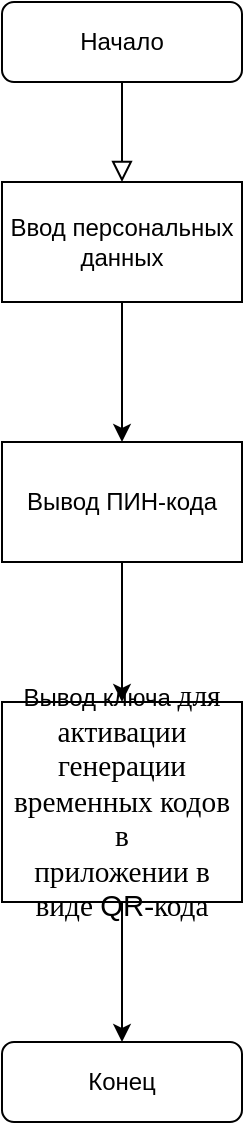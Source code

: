<mxfile version="20.7.4" type="device"><diagram id="C5RBs43oDa-KdzZeNtuy" name="Page-1"><mxGraphModel dx="880" dy="452" grid="1" gridSize="10" guides="1" tooltips="1" connect="1" arrows="1" fold="1" page="1" pageScale="1" pageWidth="827" pageHeight="1169" math="0" shadow="0"><root><mxCell id="WIyWlLk6GJQsqaUBKTNV-0"/><mxCell id="WIyWlLk6GJQsqaUBKTNV-1" parent="WIyWlLk6GJQsqaUBKTNV-0"/><mxCell id="WIyWlLk6GJQsqaUBKTNV-2" value="" style="rounded=0;html=1;jettySize=auto;orthogonalLoop=1;fontSize=11;endArrow=block;endFill=0;endSize=8;strokeWidth=1;shadow=0;labelBackgroundColor=none;edgeStyle=orthogonalEdgeStyle;" parent="WIyWlLk6GJQsqaUBKTNV-1" source="WIyWlLk6GJQsqaUBKTNV-3" edge="1"><mxGeometry relative="1" as="geometry"><mxPoint x="220" y="170" as="targetPoint"/></mxGeometry></mxCell><mxCell id="WIyWlLk6GJQsqaUBKTNV-3" value="Начало" style="rounded=1;whiteSpace=wrap;html=1;fontSize=12;glass=0;strokeWidth=1;shadow=0;" parent="WIyWlLk6GJQsqaUBKTNV-1" vertex="1"><mxGeometry x="160" y="80" width="120" height="40" as="geometry"/></mxCell><mxCell id="WIyWlLk6GJQsqaUBKTNV-11" value="Конец" style="rounded=1;whiteSpace=wrap;html=1;fontSize=12;glass=0;strokeWidth=1;shadow=0;" parent="WIyWlLk6GJQsqaUBKTNV-1" vertex="1"><mxGeometry x="160" y="600" width="120" height="40" as="geometry"/></mxCell><mxCell id="_hVhrIzjY6Z7WvCtLjYK-1" value="" style="edgeStyle=orthogonalEdgeStyle;rounded=0;orthogonalLoop=1;jettySize=auto;html=1;entryX=0.5;entryY=0;entryDx=0;entryDy=0;" edge="1" parent="WIyWlLk6GJQsqaUBKTNV-1" source="_hVhrIzjY6Z7WvCtLjYK-0" target="_hVhrIzjY6Z7WvCtLjYK-2"><mxGeometry relative="1" as="geometry"><mxPoint x="220" y="290" as="targetPoint"/></mxGeometry></mxCell><mxCell id="_hVhrIzjY6Z7WvCtLjYK-0" value="Ввод персональных данных" style="rounded=0;whiteSpace=wrap;html=1;" vertex="1" parent="WIyWlLk6GJQsqaUBKTNV-1"><mxGeometry x="160" y="170" width="120" height="60" as="geometry"/></mxCell><mxCell id="_hVhrIzjY6Z7WvCtLjYK-2" value="Вывод ПИН-кода" style="rounded=0;whiteSpace=wrap;html=1;" vertex="1" parent="WIyWlLk6GJQsqaUBKTNV-1"><mxGeometry x="160" y="300" width="120" height="60" as="geometry"/></mxCell><mxCell id="_hVhrIzjY6Z7WvCtLjYK-3" value="Вывод ключа&amp;nbsp;&lt;span style=&quot;font-size:11.0pt;font-family:&amp;quot;Times New Roman&amp;quot;,serif;&lt;br/&gt;mso-fareast-font-family:&amp;quot;Times New Roman&amp;quot;;mso-ansi-language:RU;mso-fareast-language:&lt;br/&gt;EN-US;mso-bidi-language:AR-SA&quot;&gt;для активации генерации временных кодов в&lt;br/&gt;приложении в виде &lt;/span&gt;&lt;span style=&quot;font-size:11.0pt;font-family:&lt;br/&gt;&amp;quot;Times New Roman&amp;quot;,serif;mso-fareast-font-family:&amp;quot;Times New Roman&amp;quot;;mso-ansi-language:&lt;br/&gt;EN-US;mso-fareast-language:EN-US;mso-bidi-language:AR-SA&quot; lang=&quot;EN-US&quot;&gt;QR&lt;/span&gt;&lt;span style=&quot;font-size:11.0pt;font-family:&amp;quot;Times New Roman&amp;quot;,serif;mso-fareast-font-family:&lt;br/&gt;&amp;quot;Times New Roman&amp;quot;;mso-ansi-language:RU;mso-fareast-language:EN-US;mso-bidi-language:&lt;br/&gt;AR-SA&quot;&gt;-кода&lt;/span&gt;" style="rounded=0;whiteSpace=wrap;html=1;" vertex="1" parent="WIyWlLk6GJQsqaUBKTNV-1"><mxGeometry x="160" y="430" width="120" height="100" as="geometry"/></mxCell><mxCell id="_hVhrIzjY6Z7WvCtLjYK-4" value="" style="endArrow=classic;html=1;rounded=0;entryX=0.5;entryY=0;entryDx=0;entryDy=0;" edge="1" parent="WIyWlLk6GJQsqaUBKTNV-1" target="_hVhrIzjY6Z7WvCtLjYK-3"><mxGeometry width="50" height="50" relative="1" as="geometry"><mxPoint x="220" y="360" as="sourcePoint"/><mxPoint x="270" y="310" as="targetPoint"/></mxGeometry></mxCell><mxCell id="_hVhrIzjY6Z7WvCtLjYK-5" value="" style="endArrow=classic;html=1;rounded=0;" edge="1" parent="WIyWlLk6GJQsqaUBKTNV-1" target="WIyWlLk6GJQsqaUBKTNV-11"><mxGeometry width="50" height="50" relative="1" as="geometry"><mxPoint x="220" y="530" as="sourcePoint"/><mxPoint x="270" y="480" as="targetPoint"/></mxGeometry></mxCell></root></mxGraphModel></diagram></mxfile>